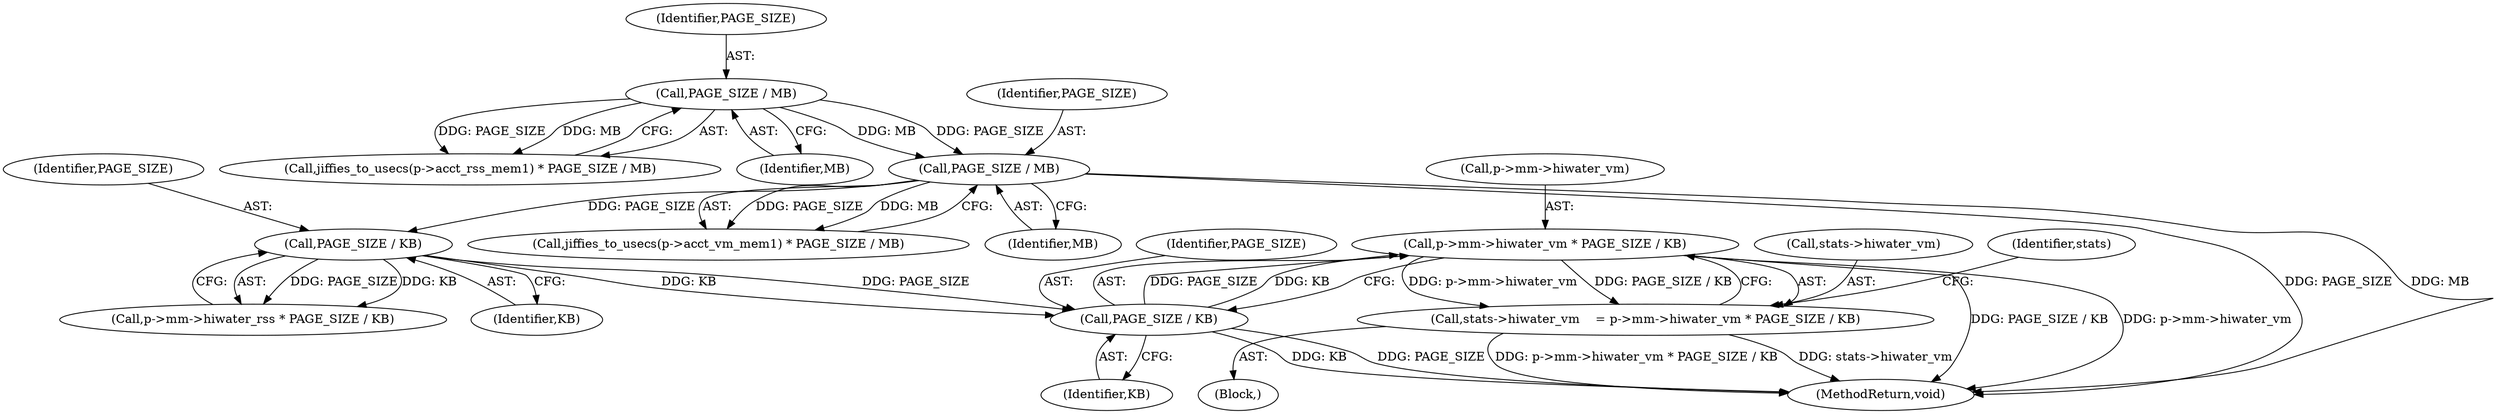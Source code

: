 digraph "1_linux_f0ec1aaf54caddd21c259aea8b2ecfbde4ee4fb9@pointer" {
"1000152" [label="(Call,p->mm->hiwater_vm * PAGE_SIZE / KB)"];
"1000158" [label="(Call,PAGE_SIZE / KB)"];
"1000145" [label="(Call,PAGE_SIZE / KB)"];
"1000127" [label="(Call,PAGE_SIZE / MB)"];
"1000115" [label="(Call,PAGE_SIZE / MB)"];
"1000148" [label="(Call,stats->hiwater_vm    = p->mm->hiwater_vm * PAGE_SIZE / KB)"];
"1000128" [label="(Identifier,PAGE_SIZE)"];
"1000146" [label="(Identifier,PAGE_SIZE)"];
"1000139" [label="(Call,p->mm->hiwater_rss * PAGE_SIZE / KB)"];
"1000115" [label="(Call,PAGE_SIZE / MB)"];
"1000127" [label="(Call,PAGE_SIZE / MB)"];
"1000116" [label="(Identifier,PAGE_SIZE)"];
"1000110" [label="(Call,jiffies_to_usecs(p->acct_rss_mem1) * PAGE_SIZE / MB)"];
"1000145" [label="(Call,PAGE_SIZE / KB)"];
"1000149" [label="(Call,stats->hiwater_vm)"];
"1000122" [label="(Call,jiffies_to_usecs(p->acct_vm_mem1) * PAGE_SIZE / MB)"];
"1000163" [label="(Identifier,stats)"];
"1000148" [label="(Call,stats->hiwater_vm    = p->mm->hiwater_vm * PAGE_SIZE / KB)"];
"1000160" [label="(Identifier,KB)"];
"1000117" [label="(Identifier,MB)"];
"1000129" [label="(Identifier,MB)"];
"1000152" [label="(Call,p->mm->hiwater_vm * PAGE_SIZE / KB)"];
"1000153" [label="(Call,p->mm->hiwater_vm)"];
"1000147" [label="(Identifier,KB)"];
"1000189" [label="(MethodReturn,void)"];
"1000158" [label="(Call,PAGE_SIZE / KB)"];
"1000159" [label="(Identifier,PAGE_SIZE)"];
"1000134" [label="(Block,)"];
"1000152" -> "1000148"  [label="AST: "];
"1000152" -> "1000158"  [label="CFG: "];
"1000153" -> "1000152"  [label="AST: "];
"1000158" -> "1000152"  [label="AST: "];
"1000148" -> "1000152"  [label="CFG: "];
"1000152" -> "1000189"  [label="DDG: PAGE_SIZE / KB"];
"1000152" -> "1000189"  [label="DDG: p->mm->hiwater_vm"];
"1000152" -> "1000148"  [label="DDG: p->mm->hiwater_vm"];
"1000152" -> "1000148"  [label="DDG: PAGE_SIZE / KB"];
"1000158" -> "1000152"  [label="DDG: PAGE_SIZE"];
"1000158" -> "1000152"  [label="DDG: KB"];
"1000158" -> "1000160"  [label="CFG: "];
"1000159" -> "1000158"  [label="AST: "];
"1000160" -> "1000158"  [label="AST: "];
"1000158" -> "1000189"  [label="DDG: KB"];
"1000158" -> "1000189"  [label="DDG: PAGE_SIZE"];
"1000145" -> "1000158"  [label="DDG: PAGE_SIZE"];
"1000145" -> "1000158"  [label="DDG: KB"];
"1000145" -> "1000139"  [label="AST: "];
"1000145" -> "1000147"  [label="CFG: "];
"1000146" -> "1000145"  [label="AST: "];
"1000147" -> "1000145"  [label="AST: "];
"1000139" -> "1000145"  [label="CFG: "];
"1000145" -> "1000139"  [label="DDG: PAGE_SIZE"];
"1000145" -> "1000139"  [label="DDG: KB"];
"1000127" -> "1000145"  [label="DDG: PAGE_SIZE"];
"1000127" -> "1000122"  [label="AST: "];
"1000127" -> "1000129"  [label="CFG: "];
"1000128" -> "1000127"  [label="AST: "];
"1000129" -> "1000127"  [label="AST: "];
"1000122" -> "1000127"  [label="CFG: "];
"1000127" -> "1000189"  [label="DDG: PAGE_SIZE"];
"1000127" -> "1000189"  [label="DDG: MB"];
"1000127" -> "1000122"  [label="DDG: PAGE_SIZE"];
"1000127" -> "1000122"  [label="DDG: MB"];
"1000115" -> "1000127"  [label="DDG: PAGE_SIZE"];
"1000115" -> "1000127"  [label="DDG: MB"];
"1000115" -> "1000110"  [label="AST: "];
"1000115" -> "1000117"  [label="CFG: "];
"1000116" -> "1000115"  [label="AST: "];
"1000117" -> "1000115"  [label="AST: "];
"1000110" -> "1000115"  [label="CFG: "];
"1000115" -> "1000110"  [label="DDG: PAGE_SIZE"];
"1000115" -> "1000110"  [label="DDG: MB"];
"1000148" -> "1000134"  [label="AST: "];
"1000149" -> "1000148"  [label="AST: "];
"1000163" -> "1000148"  [label="CFG: "];
"1000148" -> "1000189"  [label="DDG: p->mm->hiwater_vm * PAGE_SIZE / KB"];
"1000148" -> "1000189"  [label="DDG: stats->hiwater_vm"];
}
